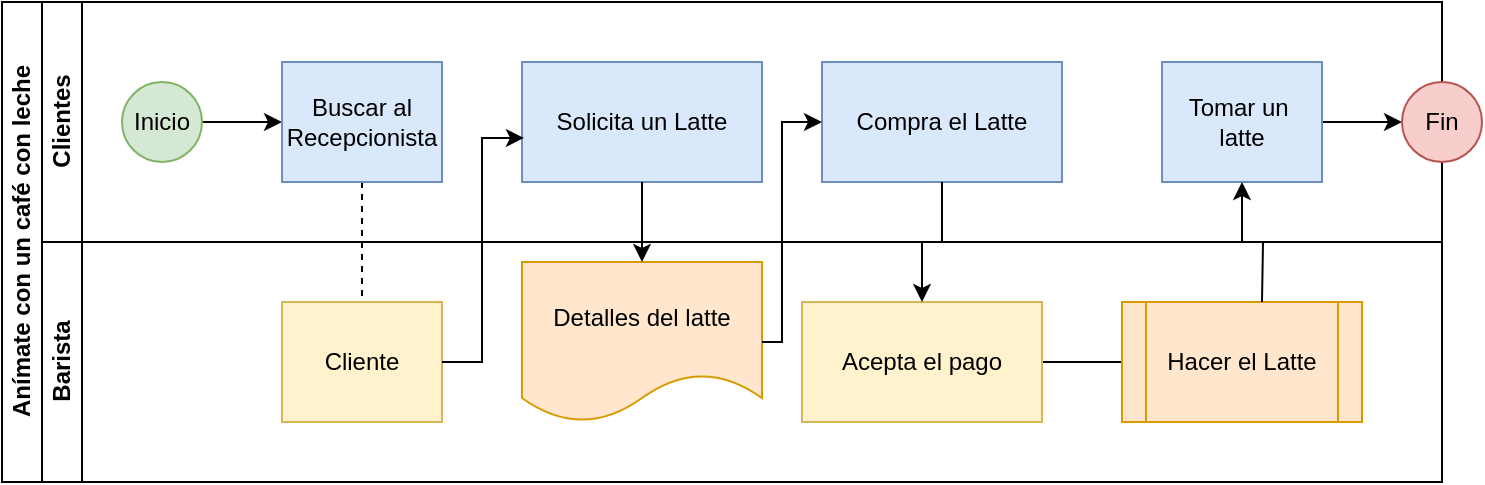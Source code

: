 <mxfile version="14.8.6" type="device"><diagram id="prtHgNgQTEPvFCAcTncT" name="Page-1"><mxGraphModel dx="868" dy="482" grid="1" gridSize="10" guides="1" tooltips="1" connect="1" arrows="1" fold="1" page="1" pageScale="1" pageWidth="827" pageHeight="1169" math="0" shadow="0"><root><mxCell id="0"/><mxCell id="1" parent="0"/><mxCell id="dNxyNK7c78bLwvsdeMH5-19" value="Anímate con un café con leche" style="swimlane;html=1;childLayout=stackLayout;resizeParent=1;resizeParentMax=0;horizontal=0;startSize=20;horizontalStack=0;" parent="1" vertex="1"><mxGeometry x="60" y="120" width="720" height="240" as="geometry"><mxRectangle x="120" y="120" width="30" height="200" as="alternateBounds"/></mxGeometry></mxCell><mxCell id="dNxyNK7c78bLwvsdeMH5-27" value="" style="edgeStyle=orthogonalEdgeStyle;rounded=0;orthogonalLoop=1;jettySize=auto;html=1;dashed=1;endArrow=none;endFill=0;" parent="dNxyNK7c78bLwvsdeMH5-19" source="dNxyNK7c78bLwvsdeMH5-24" target="dNxyNK7c78bLwvsdeMH5-26" edge="1"><mxGeometry relative="1" as="geometry"/></mxCell><mxCell id="dNxyNK7c78bLwvsdeMH5-20" value="Clientes" style="swimlane;html=1;startSize=20;horizontal=0;" parent="dNxyNK7c78bLwvsdeMH5-19" vertex="1"><mxGeometry x="20" width="700" height="120" as="geometry"><mxRectangle x="20" width="430" height="20" as="alternateBounds"/></mxGeometry></mxCell><mxCell id="dNxyNK7c78bLwvsdeMH5-25" value="" style="edgeStyle=orthogonalEdgeStyle;rounded=0;orthogonalLoop=1;jettySize=auto;html=1;" parent="dNxyNK7c78bLwvsdeMH5-20" source="dNxyNK7c78bLwvsdeMH5-23" target="dNxyNK7c78bLwvsdeMH5-24" edge="1"><mxGeometry relative="1" as="geometry"/></mxCell><mxCell id="dNxyNK7c78bLwvsdeMH5-23" value="Inicio" style="ellipse;whiteSpace=wrap;html=1;fillColor=#d5e8d4;strokeColor=#82b366;" parent="dNxyNK7c78bLwvsdeMH5-20" vertex="1"><mxGeometry x="40" y="40" width="40" height="40" as="geometry"/></mxCell><mxCell id="dNxyNK7c78bLwvsdeMH5-24" value="Buscar al Recepcionista" style="rounded=0;whiteSpace=wrap;html=1;fontFamily=Helvetica;fontSize=12;align=center;fillColor=#dae8fc;strokeColor=#6c8ebf;" parent="dNxyNK7c78bLwvsdeMH5-20" vertex="1"><mxGeometry x="120" y="30" width="80" height="60" as="geometry"/></mxCell><mxCell id="dNxyNK7c78bLwvsdeMH5-33" value="" style="edgeStyle=orthogonalEdgeStyle;rounded=0;orthogonalLoop=1;jettySize=auto;html=1;endArrow=classic;endFill=1;" parent="dNxyNK7c78bLwvsdeMH5-20" source="dNxyNK7c78bLwvsdeMH5-30" target="dNxyNK7c78bLwvsdeMH5-32" edge="1"><mxGeometry relative="1" as="geometry"/></mxCell><mxCell id="dNxyNK7c78bLwvsdeMH5-30" value="Tomar un&amp;nbsp; latte" style="rounded=0;whiteSpace=wrap;html=1;fontFamily=Helvetica;fontSize=12;align=center;fillColor=#dae8fc;strokeColor=#6c8ebf;" parent="dNxyNK7c78bLwvsdeMH5-20" vertex="1"><mxGeometry x="560" y="30" width="80" height="60" as="geometry"/></mxCell><mxCell id="dNxyNK7c78bLwvsdeMH5-32" value="Fin" style="ellipse;whiteSpace=wrap;html=1;fillColor=#f8cecc;strokeColor=#b85450;" parent="dNxyNK7c78bLwvsdeMH5-20" vertex="1"><mxGeometry x="680" y="40" width="40" height="40" as="geometry"/></mxCell><mxCell id="a4mkWE70DiC7lGyieWPg-3" value="Solicita un Latte" style="rounded=0;whiteSpace=wrap;html=1;fillColor=#dae8fc;strokeColor=#6c8ebf;" vertex="1" parent="dNxyNK7c78bLwvsdeMH5-20"><mxGeometry x="240" y="30" width="120" height="60" as="geometry"/></mxCell><mxCell id="a4mkWE70DiC7lGyieWPg-6" value="Compra el Latte" style="whiteSpace=wrap;html=1;rounded=0;fillColor=#dae8fc;strokeColor=#6c8ebf;" vertex="1" parent="dNxyNK7c78bLwvsdeMH5-20"><mxGeometry x="390" y="30" width="120" height="60" as="geometry"/></mxCell><mxCell id="dNxyNK7c78bLwvsdeMH5-21" value="Barista" style="swimlane;html=1;startSize=20;horizontal=0;" parent="dNxyNK7c78bLwvsdeMH5-19" vertex="1"><mxGeometry x="20" y="120" width="700" height="120" as="geometry"><mxRectangle x="20" y="120" width="430" height="20" as="alternateBounds"/></mxGeometry></mxCell><mxCell id="dNxyNK7c78bLwvsdeMH5-26" value="Cliente" style="rounded=0;whiteSpace=wrap;html=1;fontFamily=Helvetica;fontSize=12;align=center;fillColor=#fff2cc;strokeColor=#d6b656;" parent="dNxyNK7c78bLwvsdeMH5-21" vertex="1"><mxGeometry x="120" y="30" width="80" height="60" as="geometry"/></mxCell><mxCell id="a4mkWE70DiC7lGyieWPg-4" value="Detalles del latte" style="shape=document;whiteSpace=wrap;html=1;boundedLbl=1;rounded=0;fillColor=#ffe6cc;strokeColor=#d79b00;" vertex="1" parent="dNxyNK7c78bLwvsdeMH5-21"><mxGeometry x="240" y="10" width="120" height="80" as="geometry"/></mxCell><mxCell id="a4mkWE70DiC7lGyieWPg-11" value="" style="edgeStyle=orthogonalEdgeStyle;rounded=0;orthogonalLoop=1;jettySize=auto;html=1;" edge="1" parent="dNxyNK7c78bLwvsdeMH5-21" source="a4mkWE70DiC7lGyieWPg-8"><mxGeometry relative="1" as="geometry"><mxPoint x="550" y="60" as="targetPoint"/></mxGeometry></mxCell><mxCell id="a4mkWE70DiC7lGyieWPg-8" value="Acepta el pago" style="whiteSpace=wrap;html=1;rounded=0;fillColor=#fff2cc;strokeColor=#d6b656;" vertex="1" parent="dNxyNK7c78bLwvsdeMH5-21"><mxGeometry x="380" y="30" width="120" height="60" as="geometry"/></mxCell><mxCell id="a4mkWE70DiC7lGyieWPg-14" value="&lt;span&gt;Hacer el Latte&lt;/span&gt;" style="shape=process;whiteSpace=wrap;html=1;backgroundOutline=1;fillColor=#ffe6cc;strokeColor=#d79b00;" vertex="1" parent="dNxyNK7c78bLwvsdeMH5-21"><mxGeometry x="540" y="30" width="120" height="60" as="geometry"/></mxCell><mxCell id="a4mkWE70DiC7lGyieWPg-5" value="" style="edgeStyle=orthogonalEdgeStyle;rounded=0;orthogonalLoop=1;jettySize=auto;html=1;" edge="1" parent="dNxyNK7c78bLwvsdeMH5-19" source="a4mkWE70DiC7lGyieWPg-3" target="a4mkWE70DiC7lGyieWPg-4"><mxGeometry relative="1" as="geometry"/></mxCell><mxCell id="dNxyNK7c78bLwvsdeMH5-29" value="" style="edgeStyle=orthogonalEdgeStyle;rounded=0;orthogonalLoop=1;jettySize=auto;html=1;endArrow=classic;endFill=1;entryX=0.008;entryY=0.633;entryDx=0;entryDy=0;entryPerimeter=0;" parent="dNxyNK7c78bLwvsdeMH5-19" source="dNxyNK7c78bLwvsdeMH5-26" target="a4mkWE70DiC7lGyieWPg-3" edge="1"><mxGeometry relative="1" as="geometry"><mxPoint x="280" y="180" as="targetPoint"/></mxGeometry></mxCell><mxCell id="a4mkWE70DiC7lGyieWPg-7" value="" style="edgeStyle=orthogonalEdgeStyle;rounded=0;orthogonalLoop=1;jettySize=auto;html=1;" edge="1" parent="dNxyNK7c78bLwvsdeMH5-19" source="a4mkWE70DiC7lGyieWPg-4" target="a4mkWE70DiC7lGyieWPg-6"><mxGeometry relative="1" as="geometry"><Array as="points"><mxPoint x="390" y="170"/><mxPoint x="390" y="60"/></Array></mxGeometry></mxCell><mxCell id="a4mkWE70DiC7lGyieWPg-9" value="" style="edgeStyle=orthogonalEdgeStyle;rounded=0;orthogonalLoop=1;jettySize=auto;html=1;" edge="1" parent="dNxyNK7c78bLwvsdeMH5-19" source="a4mkWE70DiC7lGyieWPg-6" target="a4mkWE70DiC7lGyieWPg-8"><mxGeometry relative="1" as="geometry"/></mxCell><mxCell id="a4mkWE70DiC7lGyieWPg-12" style="edgeStyle=orthogonalEdgeStyle;rounded=0;orthogonalLoop=1;jettySize=auto;html=1;entryX=0.5;entryY=1;entryDx=0;entryDy=0;" edge="1" parent="dNxyNK7c78bLwvsdeMH5-19" target="dNxyNK7c78bLwvsdeMH5-30"><mxGeometry relative="1" as="geometry"><mxPoint x="630" y="150" as="sourcePoint"/></mxGeometry></mxCell></root></mxGraphModel></diagram></mxfile>